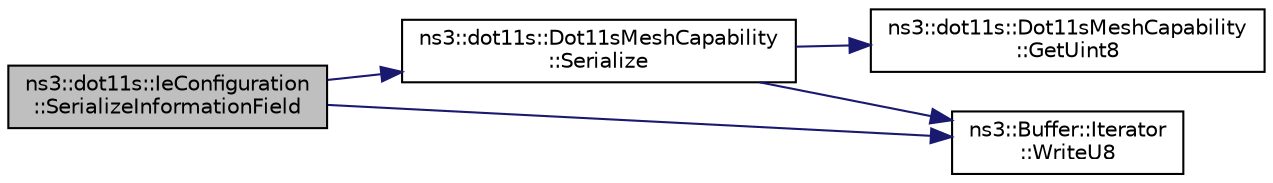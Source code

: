 digraph "ns3::dot11s::IeConfiguration::SerializeInformationField"
{
 // LATEX_PDF_SIZE
  edge [fontname="Helvetica",fontsize="10",labelfontname="Helvetica",labelfontsize="10"];
  node [fontname="Helvetica",fontsize="10",shape=record];
  rankdir="LR";
  Node1 [label="ns3::dot11s::IeConfiguration\l::SerializeInformationField",height=0.2,width=0.4,color="black", fillcolor="grey75", style="filled", fontcolor="black",tooltip="Serialize information (i.e., the body of the IE, not including the Element ID and length octets)"];
  Node1 -> Node2 [color="midnightblue",fontsize="10",style="solid",fontname="Helvetica"];
  Node2 [label="ns3::dot11s::Dot11sMeshCapability\l::Serialize",height=0.2,width=0.4,color="black", fillcolor="white", style="filled",URL="$classns3_1_1dot11s_1_1_dot11s_mesh_capability.html#a50d23547eeb794de948cc9292cfe4f4f",tooltip="Serialize to a buffer."];
  Node2 -> Node3 [color="midnightblue",fontsize="10",style="solid",fontname="Helvetica"];
  Node3 [label="ns3::dot11s::Dot11sMeshCapability\l::GetUint8",height=0.2,width=0.4,color="black", fillcolor="white", style="filled",URL="$classns3_1_1dot11s_1_1_dot11s_mesh_capability.html#a460ecefd65643e20fca36d8019ae721a",tooltip="The Mesh Capability is expressed in terms of 8 single bit fields."];
  Node2 -> Node4 [color="midnightblue",fontsize="10",style="solid",fontname="Helvetica"];
  Node4 [label="ns3::Buffer::Iterator\l::WriteU8",height=0.2,width=0.4,color="black", fillcolor="white", style="filled",URL="$classns3_1_1_buffer_1_1_iterator.html#a3c7bacca6cbb821c9d14fa4626b7ae16",tooltip=" "];
  Node1 -> Node4 [color="midnightblue",fontsize="10",style="solid",fontname="Helvetica"];
}

